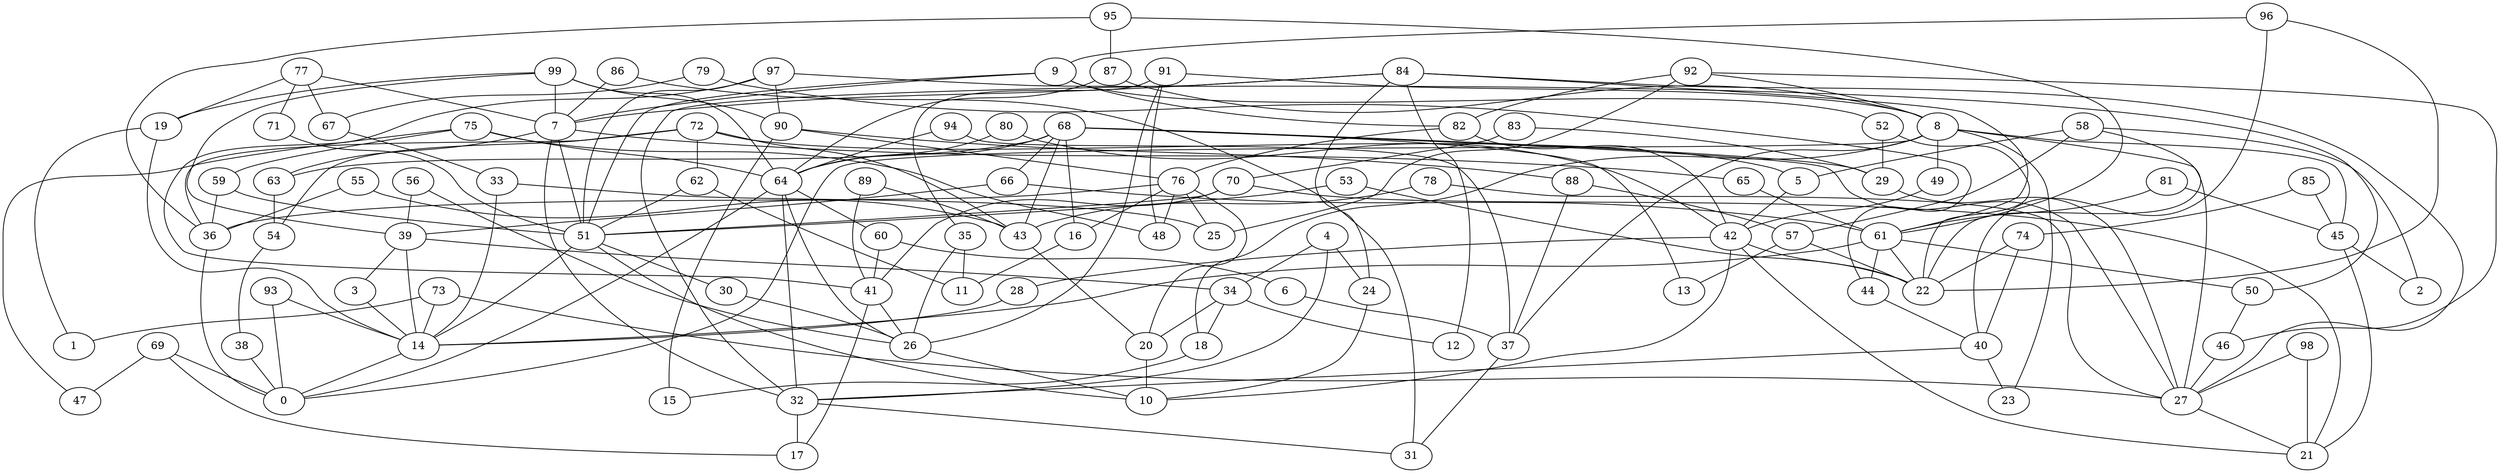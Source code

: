 digraph GG_graph {

subgraph G_graph {
edge [color = black]
"18" -> "15" [dir = none]
"73" -> "1" [dir = none]
"73" -> "27" [dir = none]
"73" -> "14" [dir = none]
"7" -> "63" [dir = none]
"7" -> "65" [dir = none]
"7" -> "32" [dir = none]
"7" -> "51" [dir = none]
"65" -> "61" [dir = none]
"14" -> "0" [dir = none]
"93" -> "14" [dir = none]
"93" -> "0" [dir = none]
"94" -> "64" [dir = none]
"94" -> "37" [dir = none]
"72" -> "5" [dir = none]
"72" -> "62" [dir = none]
"72" -> "54" [dir = none]
"72" -> "43" [dir = none]
"72" -> "36" [dir = none]
"75" -> "59" [dir = none]
"75" -> "64" [dir = none]
"75" -> "47" [dir = none]
"75" -> "48" [dir = none]
"38" -> "0" [dir = none]
"61" -> "14" [dir = none]
"61" -> "50" [dir = none]
"61" -> "44" [dir = none]
"61" -> "22" [dir = none]
"80" -> "42" [dir = none]
"80" -> "64" [dir = none]
"4" -> "24" [dir = none]
"4" -> "34" [dir = none]
"4" -> "32" [dir = none]
"32" -> "31" [dir = none]
"32" -> "17" [dir = none]
"16" -> "11" [dir = none]
"82" -> "76" [dir = none]
"82" -> "42" [dir = none]
"9" -> "52" [dir = none]
"9" -> "7" [dir = none]
"9" -> "82" [dir = none]
"9" -> "51" [dir = none]
"36" -> "0" [dir = none]
"51" -> "14" [dir = none]
"51" -> "10" [dir = none]
"51" -> "30" [dir = none]
"20" -> "10" [dir = none]
"86" -> "7" [dir = none]
"86" -> "31" [dir = none]
"55" -> "43" [dir = none]
"55" -> "36" [dir = none]
"62" -> "51" [dir = none]
"62" -> "11" [dir = none]
"3" -> "14" [dir = none]
"71" -> "51" [dir = none]
"92" -> "25" [dir = none]
"92" -> "82" [dir = none]
"92" -> "8" [dir = none]
"92" -> "46" [dir = none]
"34" -> "20" [dir = none]
"34" -> "18" [dir = none]
"34" -> "12" [dir = none]
"85" -> "74" [dir = none]
"85" -> "45" [dir = none]
"53" -> "51" [dir = none]
"53" -> "22" [dir = none]
"68" -> "66" [dir = none]
"68" -> "16" [dir = none]
"68" -> "27" [dir = none]
"68" -> "43" [dir = none]
"68" -> "64" [dir = none]
"68" -> "29" [dir = none]
"68" -> "63" [dir = none]
"68" -> "13" [dir = none]
"40" -> "23" [dir = none]
"40" -> "32" [dir = none]
"26" -> "10" [dir = none]
"50" -> "46" [dir = none]
"59" -> "51" [dir = none]
"59" -> "36" [dir = none]
"67" -> "33" [dir = none]
"24" -> "10" [dir = none]
"90" -> "76" [dir = none]
"90" -> "15" [dir = none]
"90" -> "88" [dir = none]
"76" -> "48" [dir = none]
"76" -> "16" [dir = none]
"76" -> "36" [dir = none]
"76" -> "20" [dir = none]
"76" -> "25" [dir = none]
"88" -> "37" [dir = none]
"88" -> "57" [dir = none]
"39" -> "3" [dir = none]
"39" -> "14" [dir = none]
"39" -> "34" [dir = none]
"98" -> "27" [dir = none]
"98" -> "21" [dir = none]
"89" -> "43" [dir = none]
"89" -> "41" [dir = none]
"81" -> "61" [dir = none]
"81" -> "45" [dir = none]
"19" -> "14" [dir = none]
"19" -> "1" [dir = none]
"69" -> "47" [dir = none]
"69" -> "0" [dir = none]
"69" -> "17" [dir = none]
"95" -> "36" [dir = none]
"95" -> "61" [dir = none]
"95" -> "87" [dir = none]
"37" -> "31" [dir = none]
"46" -> "27" [dir = none]
"79" -> "67" [dir = none]
"79" -> "44" [dir = none]
"56" -> "26" [dir = none]
"56" -> "39" [dir = none]
"99" -> "7" [dir = none]
"99" -> "64" [dir = none]
"99" -> "90" [dir = none]
"99" -> "39" [dir = none]
"99" -> "19" [dir = none]
"29" -> "27" [dir = none]
"77" -> "7" [dir = none]
"77" -> "19" [dir = none]
"77" -> "67" [dir = none]
"77" -> "71" [dir = none]
"66" -> "39" [dir = none]
"66" -> "61" [dir = none]
"70" -> "21" [dir = none]
"70" -> "51" [dir = none]
"70" -> "41" [dir = none]
"63" -> "54" [dir = none]
"84" -> "12" [dir = none]
"84" -> "24" [dir = none]
"84" -> "32" [dir = none]
"84" -> "27" [dir = none]
"84" -> "61" [dir = none]
"84" -> "7" [dir = none]
"30" -> "26" [dir = none]
"58" -> "2" [dir = none]
"58" -> "5" [dir = none]
"58" -> "22" [dir = none]
"58" -> "57" [dir = none]
"54" -> "38" [dir = none]
"74" -> "22" [dir = none]
"74" -> "40" [dir = none]
"49" -> "42" [dir = none]
"42" -> "22" [dir = none]
"42" -> "28" [dir = none]
"42" -> "21" [dir = none]
"42" -> "10" [dir = none]
"43" -> "20" [dir = none]
"96" -> "22" [dir = none]
"96" -> "9" [dir = none]
"96" -> "40" [dir = none]
"91" -> "48" [dir = none]
"91" -> "35" [dir = none]
"91" -> "26" [dir = none]
"91" -> "8" [dir = none]
"35" -> "11" [dir = none]
"35" -> "26" [dir = none]
"8" -> "18" [dir = none]
"8" -> "49" [dir = none]
"8" -> "27" [dir = none]
"8" -> "0" [dir = none]
"8" -> "45" [dir = none]
"8" -> "37" [dir = none]
"8" -> "23" [dir = none]
"83" -> "70" [dir = none]
"83" -> "29" [dir = none]
"78" -> "43" [dir = none]
"78" -> "27" [dir = none]
"44" -> "40" [dir = none]
"27" -> "21" [dir = none]
"41" -> "26" [dir = none]
"41" -> "17" [dir = none]
"28" -> "14" [dir = none]
"5" -> "42" [dir = none]
"6" -> "37" [dir = none]
"33" -> "14" [dir = none]
"33" -> "25" [dir = none]
"60" -> "41" [dir = none]
"60" -> "6" [dir = none]
"97" -> "50" [dir = none]
"97" -> "51" [dir = none]
"97" -> "90" [dir = none]
"97" -> "41" [dir = none]
"45" -> "21" [dir = none]
"45" -> "2" [dir = none]
"57" -> "13" [dir = none]
"57" -> "22" [dir = none]
"87" -> "8" [dir = none]
"87" -> "64" [dir = none]
"64" -> "60" [dir = none]
"64" -> "0" [dir = none]
"64" -> "32" [dir = none]
"64" -> "26" [dir = none]
"52" -> "29" [dir = none]
"52" -> "22" [dir = none]
}

}

